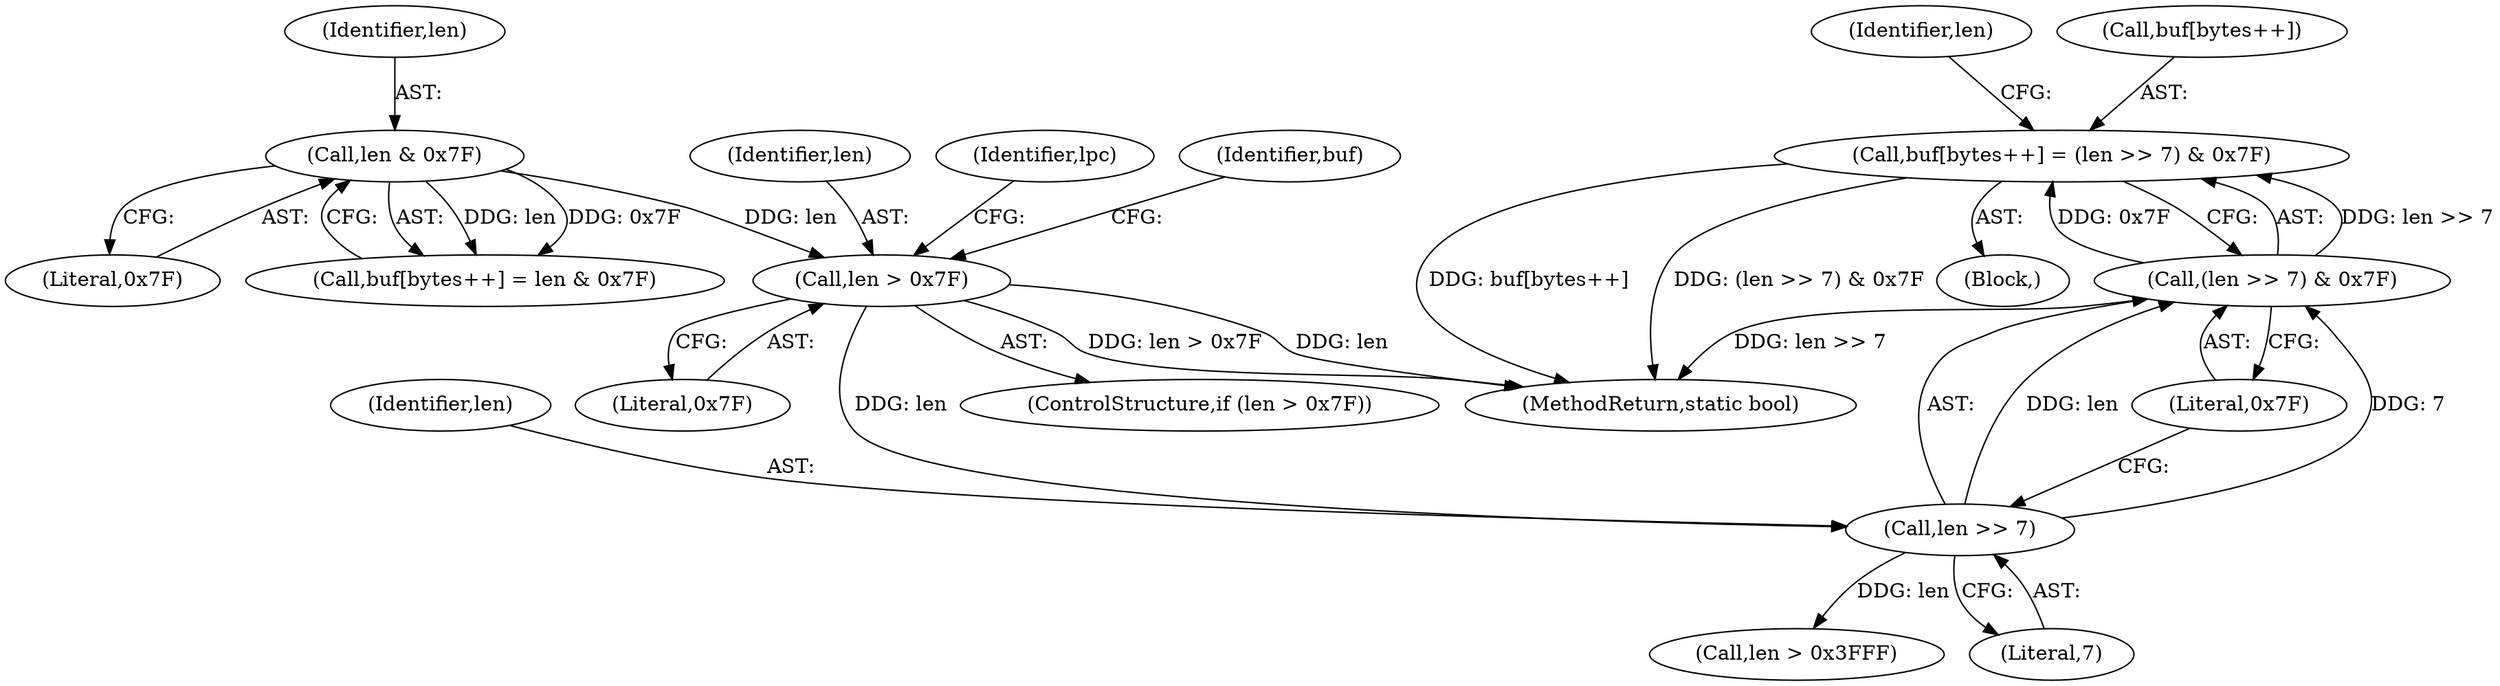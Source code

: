 digraph "0_qemu_9f64916da20eea67121d544698676295bbb105a7_0@array" {
"1000606" [label="(Call,buf[bytes++] = (len >> 7) & 0x7F)"];
"1000611" [label="(Call,(len >> 7) & 0x7F)"];
"1000612" [label="(Call,len >> 7)"];
"1000595" [label="(Call,len > 0x7F)"];
"1000591" [label="(Call,len & 0x7F)"];
"1000596" [label="(Identifier,len)"];
"1000586" [label="(Call,buf[bytes++] = len & 0x7F)"];
"1000594" [label="(ControlStructure,if (len > 0x7F))"];
"1000985" [label="(MethodReturn,static bool)"];
"1000597" [label="(Literal,0x7F)"];
"1000598" [label="(Block,)"];
"1000591" [label="(Call,len & 0x7F)"];
"1000613" [label="(Identifier,len)"];
"1000615" [label="(Literal,0x7F)"];
"1000611" [label="(Call,(len >> 7) & 0x7F)"];
"1000606" [label="(Call,buf[bytes++] = (len >> 7) & 0x7F)"];
"1000618" [label="(Identifier,len)"];
"1000593" [label="(Literal,0x7F)"];
"1000595" [label="(Call,len > 0x7F)"];
"1000617" [label="(Call,len > 0x3FFF)"];
"1000607" [label="(Call,buf[bytes++])"];
"1000612" [label="(Call,len >> 7)"];
"1000592" [label="(Identifier,len)"];
"1000640" [label="(Identifier,lpc)"];
"1000614" [label="(Literal,7)"];
"1000601" [label="(Identifier,buf)"];
"1000606" -> "1000598"  [label="AST: "];
"1000606" -> "1000611"  [label="CFG: "];
"1000607" -> "1000606"  [label="AST: "];
"1000611" -> "1000606"  [label="AST: "];
"1000618" -> "1000606"  [label="CFG: "];
"1000606" -> "1000985"  [label="DDG: buf[bytes++]"];
"1000606" -> "1000985"  [label="DDG: (len >> 7) & 0x7F"];
"1000611" -> "1000606"  [label="DDG: len >> 7"];
"1000611" -> "1000606"  [label="DDG: 0x7F"];
"1000611" -> "1000615"  [label="CFG: "];
"1000612" -> "1000611"  [label="AST: "];
"1000615" -> "1000611"  [label="AST: "];
"1000611" -> "1000985"  [label="DDG: len >> 7"];
"1000612" -> "1000611"  [label="DDG: len"];
"1000612" -> "1000611"  [label="DDG: 7"];
"1000612" -> "1000614"  [label="CFG: "];
"1000613" -> "1000612"  [label="AST: "];
"1000614" -> "1000612"  [label="AST: "];
"1000615" -> "1000612"  [label="CFG: "];
"1000595" -> "1000612"  [label="DDG: len"];
"1000612" -> "1000617"  [label="DDG: len"];
"1000595" -> "1000594"  [label="AST: "];
"1000595" -> "1000597"  [label="CFG: "];
"1000596" -> "1000595"  [label="AST: "];
"1000597" -> "1000595"  [label="AST: "];
"1000601" -> "1000595"  [label="CFG: "];
"1000640" -> "1000595"  [label="CFG: "];
"1000595" -> "1000985"  [label="DDG: len > 0x7F"];
"1000595" -> "1000985"  [label="DDG: len"];
"1000591" -> "1000595"  [label="DDG: len"];
"1000591" -> "1000586"  [label="AST: "];
"1000591" -> "1000593"  [label="CFG: "];
"1000592" -> "1000591"  [label="AST: "];
"1000593" -> "1000591"  [label="AST: "];
"1000586" -> "1000591"  [label="CFG: "];
"1000591" -> "1000586"  [label="DDG: len"];
"1000591" -> "1000586"  [label="DDG: 0x7F"];
}
